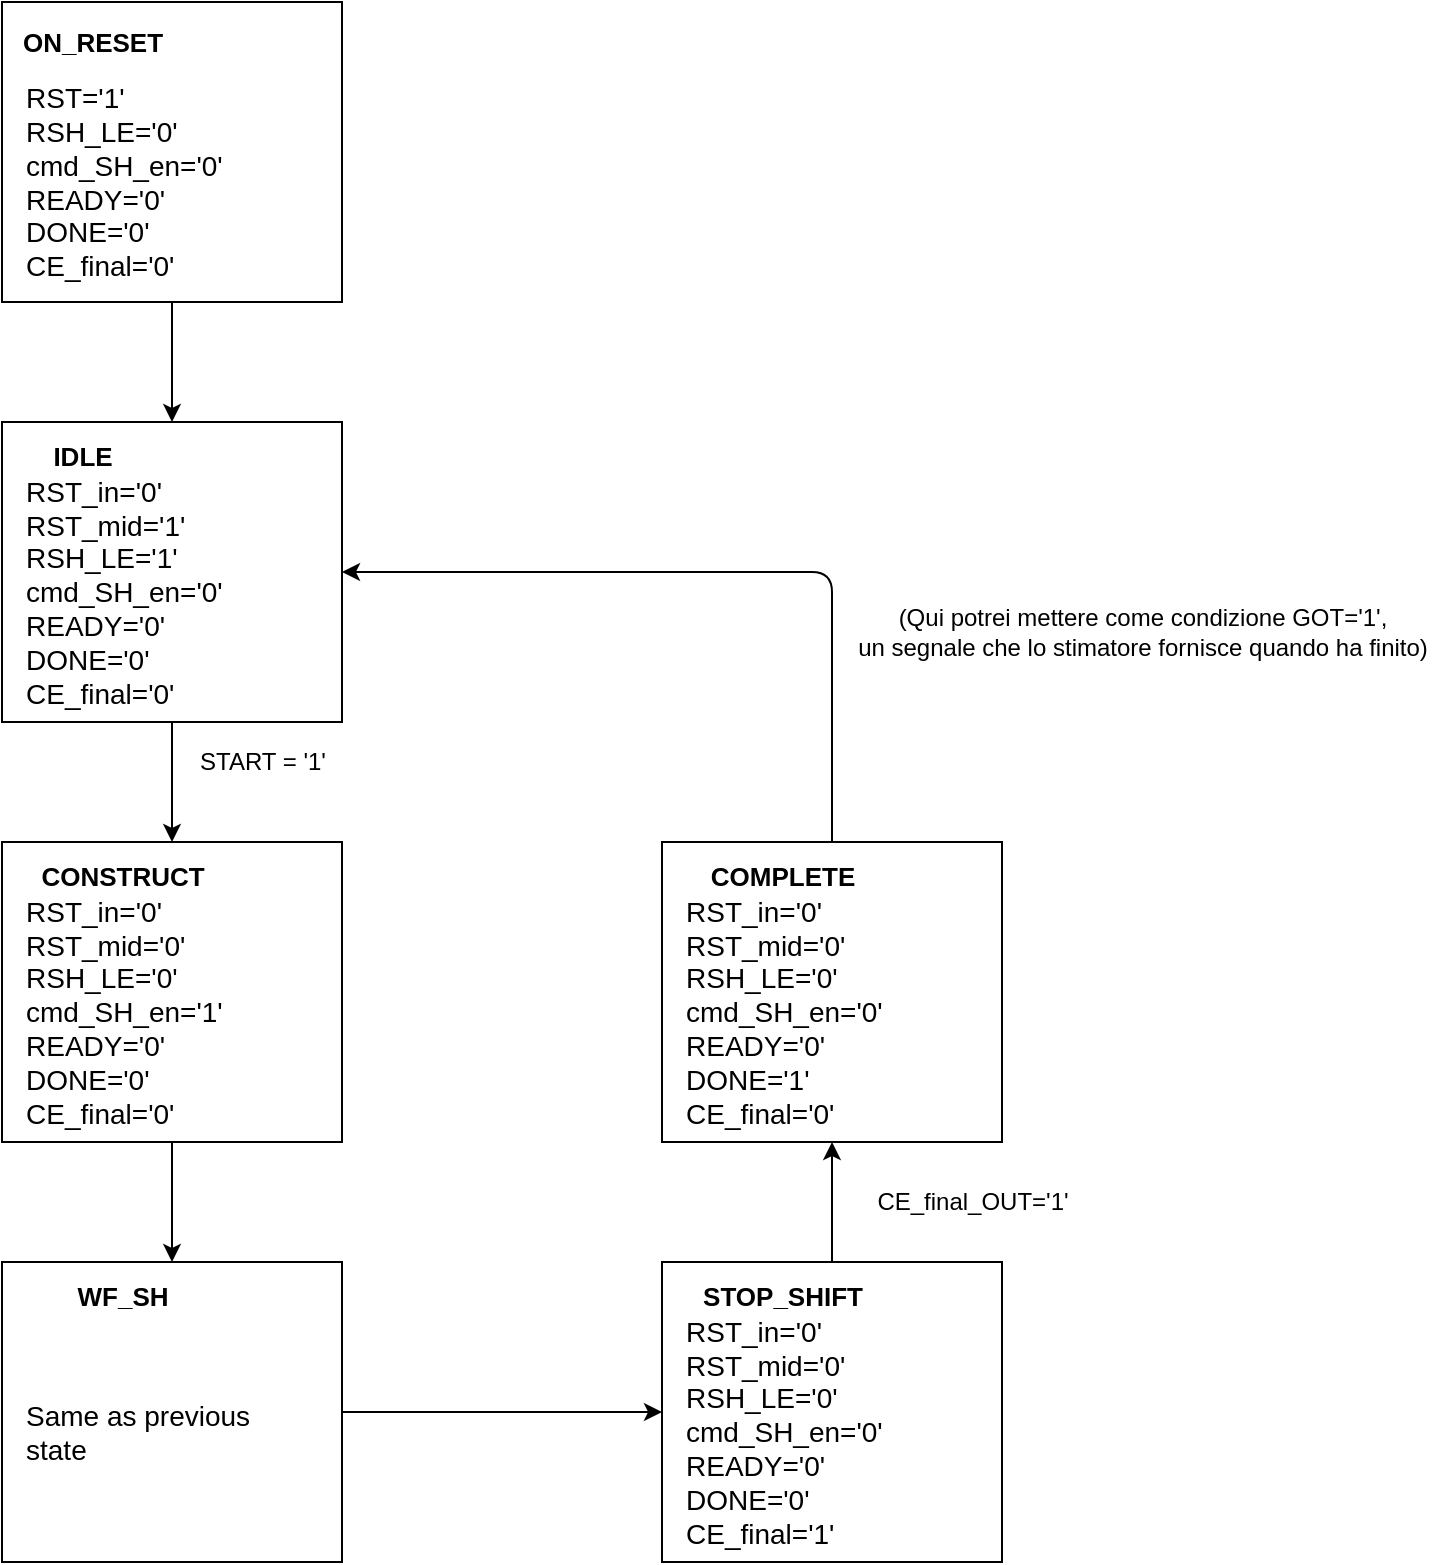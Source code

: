 <mxfile version="13.9.9" type="device"><diagram id="K26hIB0Xt4HyCyBHsTHd" name="Pagina-1"><mxGraphModel dx="1086" dy="798" grid="1" gridSize="10" guides="1" tooltips="1" connect="0" arrows="1" fold="1" page="1" pageScale="1" pageWidth="4681" pageHeight="3300" math="0" shadow="0"><root><mxCell id="0"/><mxCell id="1" parent="0"/><mxCell id="7W2GzSB9wpiWuf6rkkqN-1" value="" style="rounded=0;whiteSpace=wrap;html=1;" parent="1" vertex="1"><mxGeometry x="150" y="90" width="170" height="150" as="geometry"/></mxCell><mxCell id="7W2GzSB9wpiWuf6rkkqN-2" value="&lt;b&gt;&lt;font style=&quot;font-size: 13px&quot;&gt;ON_RESET&lt;/font&gt;&lt;/b&gt;" style="text;html=1;align=center;verticalAlign=middle;resizable=0;points=[];autosize=1;" parent="1" vertex="1"><mxGeometry x="150" y="100" width="90" height="20" as="geometry"/></mxCell><mxCell id="7W2GzSB9wpiWuf6rkkqN-3" value="&lt;font style=&quot;font-size: 14px&quot;&gt;RST='1'&lt;br&gt;RSH_LE='0'&lt;br&gt;cmd_SH_en='0'&lt;br&gt;READY='0'&lt;br&gt;DONE='0'&lt;br&gt;CE_final='0'&lt;/font&gt;" style="text;html=1;align=left;verticalAlign=middle;resizable=0;points=[];autosize=1;" parent="1" vertex="1"><mxGeometry x="160" y="130" width="110" height="100" as="geometry"/></mxCell><mxCell id="7W2GzSB9wpiWuf6rkkqN-4" value="" style="endArrow=classic;html=1;exitX=0.5;exitY=1;exitDx=0;exitDy=0;" parent="1" source="7W2GzSB9wpiWuf6rkkqN-1" edge="1"><mxGeometry width="50" height="50" relative="1" as="geometry"><mxPoint x="410" y="240" as="sourcePoint"/><mxPoint x="235" y="300" as="targetPoint"/></mxGeometry></mxCell><mxCell id="7W2GzSB9wpiWuf6rkkqN-6" value="" style="rounded=0;whiteSpace=wrap;html=1;" parent="1" vertex="1"><mxGeometry x="150" y="300" width="170" height="150" as="geometry"/></mxCell><mxCell id="7W2GzSB9wpiWuf6rkkqN-7" value="&lt;span style=&quot;font-size: 13px&quot;&gt;&lt;b&gt;IDLE&lt;/b&gt;&lt;/span&gt;" style="text;html=1;align=center;verticalAlign=middle;resizable=0;points=[];autosize=1;" parent="1" vertex="1"><mxGeometry x="165" y="307" width="50" height="20" as="geometry"/></mxCell><mxCell id="7W2GzSB9wpiWuf6rkkqN-8" value="&lt;font style=&quot;font-size: 14px&quot;&gt;RST_in='0'&lt;br&gt;RST_mid='1'&lt;br&gt;RSH_LE='1'&lt;br&gt;cmd_SH_en='0'&lt;br&gt;READY='0'&lt;br&gt;DONE='0'&lt;br&gt;CE_final='0'&lt;/font&gt;" style="text;html=1;align=left;verticalAlign=middle;resizable=0;points=[];autosize=1;" parent="1" vertex="1"><mxGeometry x="160" y="330" width="110" height="110" as="geometry"/></mxCell><mxCell id="7W2GzSB9wpiWuf6rkkqN-10" value="START = '1'" style="text;html=1;align=center;verticalAlign=middle;resizable=0;points=[];autosize=1;" parent="1" vertex="1"><mxGeometry x="240" y="460" width="80" height="20" as="geometry"/></mxCell><mxCell id="7W2GzSB9wpiWuf6rkkqN-16" value="" style="endArrow=classic;html=1;exitX=0.5;exitY=1;exitDx=0;exitDy=0;" parent="1" edge="1"><mxGeometry width="50" height="50" relative="1" as="geometry"><mxPoint x="235" y="450" as="sourcePoint"/><mxPoint x="235" y="510" as="targetPoint"/></mxGeometry></mxCell><mxCell id="7W2GzSB9wpiWuf6rkkqN-17" value="" style="rounded=0;whiteSpace=wrap;html=1;" parent="1" vertex="1"><mxGeometry x="150" y="510" width="170" height="150" as="geometry"/></mxCell><mxCell id="7W2GzSB9wpiWuf6rkkqN-18" value="&lt;span style=&quot;font-size: 13px&quot;&gt;&lt;b&gt;CONSTRUCT&lt;/b&gt;&lt;/span&gt;" style="text;html=1;align=center;verticalAlign=middle;resizable=0;points=[];autosize=1;" parent="1" vertex="1"><mxGeometry x="160" y="517" width="100" height="20" as="geometry"/></mxCell><mxCell id="7W2GzSB9wpiWuf6rkkqN-19" value="&lt;font style=&quot;font-size: 14px&quot;&gt;RST_in='0'&lt;br&gt;RST_mid='0'&lt;br&gt;RSH_LE='0'&lt;br&gt;cmd_SH_en='1'&lt;br&gt;READY='0'&lt;br&gt;DONE='0'&lt;br&gt;CE_final='0'&lt;/font&gt;" style="text;html=1;align=left;verticalAlign=middle;resizable=0;points=[];autosize=1;" parent="1" vertex="1"><mxGeometry x="160" y="540" width="110" height="110" as="geometry"/></mxCell><mxCell id="7W2GzSB9wpiWuf6rkkqN-25" value="" style="endArrow=classic;html=1;exitX=0.5;exitY=1;exitDx=0;exitDy=0;" parent="1" edge="1"><mxGeometry width="50" height="50" relative="1" as="geometry"><mxPoint x="235" y="660" as="sourcePoint"/><mxPoint x="235" y="720" as="targetPoint"/></mxGeometry></mxCell><mxCell id="7W2GzSB9wpiWuf6rkkqN-33" style="edgeStyle=orthogonalEdgeStyle;rounded=0;orthogonalLoop=1;jettySize=auto;html=1;exitX=1;exitY=0.5;exitDx=0;exitDy=0;entryX=0;entryY=0.5;entryDx=0;entryDy=0;" parent="1" source="7W2GzSB9wpiWuf6rkkqN-26" target="7W2GzSB9wpiWuf6rkkqN-30" edge="1"><mxGeometry relative="1" as="geometry"/></mxCell><mxCell id="7W2GzSB9wpiWuf6rkkqN-26" value="" style="rounded=0;whiteSpace=wrap;html=1;" parent="1" vertex="1"><mxGeometry x="150" y="720" width="170" height="150" as="geometry"/></mxCell><mxCell id="7W2GzSB9wpiWuf6rkkqN-27" value="&lt;span style=&quot;font-size: 13px&quot;&gt;&lt;b&gt;WF_SH&lt;/b&gt;&lt;/span&gt;" style="text;html=1;align=center;verticalAlign=middle;resizable=0;points=[];autosize=1;" parent="1" vertex="1"><mxGeometry x="180" y="727" width="60" height="20" as="geometry"/></mxCell><mxCell id="7W2GzSB9wpiWuf6rkkqN-28" value="&lt;span style=&quot;font-size: 14px&quot;&gt;Same as previous&lt;br&gt;state&lt;/span&gt;" style="text;html=1;align=left;verticalAlign=middle;resizable=0;points=[];autosize=1;" parent="1" vertex="1"><mxGeometry x="160" y="785" width="130" height="40" as="geometry"/></mxCell><mxCell id="7W2GzSB9wpiWuf6rkkqN-37" style="edgeStyle=orthogonalEdgeStyle;rounded=0;orthogonalLoop=1;jettySize=auto;html=1;exitX=0.5;exitY=0;exitDx=0;exitDy=0;entryX=0.5;entryY=1;entryDx=0;entryDy=0;" parent="1" source="7W2GzSB9wpiWuf6rkkqN-30" target="7W2GzSB9wpiWuf6rkkqN-34" edge="1"><mxGeometry relative="1" as="geometry"/></mxCell><mxCell id="7W2GzSB9wpiWuf6rkkqN-30" value="" style="rounded=0;whiteSpace=wrap;html=1;" parent="1" vertex="1"><mxGeometry x="480" y="720" width="170" height="150" as="geometry"/></mxCell><mxCell id="7W2GzSB9wpiWuf6rkkqN-31" value="&lt;span style=&quot;font-size: 13px&quot;&gt;&lt;b&gt;STOP_SHIFT&lt;/b&gt;&lt;/span&gt;" style="text;html=1;align=center;verticalAlign=middle;resizable=0;points=[];autosize=1;" parent="1" vertex="1"><mxGeometry x="490" y="727" width="100" height="20" as="geometry"/></mxCell><mxCell id="7W2GzSB9wpiWuf6rkkqN-32" value="&lt;font style=&quot;font-size: 14px&quot;&gt;RST_in='0'&lt;br&gt;RST_mid='0'&lt;br&gt;RSH_LE='0'&lt;br&gt;cmd_SH_en='0'&lt;br&gt;READY='0'&lt;br&gt;DONE='0'&lt;br&gt;CE_final='1'&lt;/font&gt;" style="text;html=1;align=left;verticalAlign=middle;resizable=0;points=[];autosize=1;" parent="1" vertex="1"><mxGeometry x="490" y="750" width="110" height="110" as="geometry"/></mxCell><mxCell id="7W2GzSB9wpiWuf6rkkqN-34" value="" style="rounded=0;whiteSpace=wrap;html=1;" parent="1" vertex="1"><mxGeometry x="480" y="510" width="170" height="150" as="geometry"/></mxCell><mxCell id="7W2GzSB9wpiWuf6rkkqN-35" value="&lt;span style=&quot;font-size: 13px&quot;&gt;&lt;b&gt;COMPLETE&lt;/b&gt;&lt;/span&gt;" style="text;html=1;align=center;verticalAlign=middle;resizable=0;points=[];autosize=1;" parent="1" vertex="1"><mxGeometry x="495" y="517" width="90" height="20" as="geometry"/></mxCell><mxCell id="7W2GzSB9wpiWuf6rkkqN-36" value="&lt;font style=&quot;font-size: 14px&quot;&gt;RST_in='0'&lt;br&gt;RST_mid='0'&lt;br&gt;RSH_LE='0'&lt;br&gt;cmd_SH_en='0'&lt;br&gt;READY='0'&lt;br&gt;DONE='1'&lt;br&gt;CE_final='0'&lt;/font&gt;" style="text;html=1;align=left;verticalAlign=middle;resizable=0;points=[];autosize=1;" parent="1" vertex="1"><mxGeometry x="490" y="540" width="110" height="110" as="geometry"/></mxCell><mxCell id="7W2GzSB9wpiWuf6rkkqN-38" value="CE_final_OUT='1'" style="text;html=1;align=center;verticalAlign=middle;resizable=0;points=[];autosize=1;" parent="1" vertex="1"><mxGeometry x="580" y="680" width="110" height="20" as="geometry"/></mxCell><mxCell id="7W2GzSB9wpiWuf6rkkqN-39" value="" style="endArrow=classic;html=1;entryX=1;entryY=0.5;entryDx=0;entryDy=0;exitX=0.5;exitY=0;exitDx=0;exitDy=0;" parent="1" source="7W2GzSB9wpiWuf6rkkqN-34" target="7W2GzSB9wpiWuf6rkkqN-6" edge="1"><mxGeometry width="50" height="50" relative="1" as="geometry"><mxPoint x="420" y="550" as="sourcePoint"/><mxPoint x="470" y="500" as="targetPoint"/><Array as="points"><mxPoint x="565" y="375"/></Array></mxGeometry></mxCell><mxCell id="vMGJAKT7UURvj_pVKc_k-2" value="(Qui potrei mettere come condizione GOT='1',&lt;br&gt;un segnale che lo stimatore fornisce quando ha finito)" style="text;html=1;align=center;verticalAlign=middle;resizable=0;points=[];autosize=1;" parent="1" vertex="1"><mxGeometry x="570" y="390" width="300" height="30" as="geometry"/></mxCell></root></mxGraphModel></diagram></mxfile>